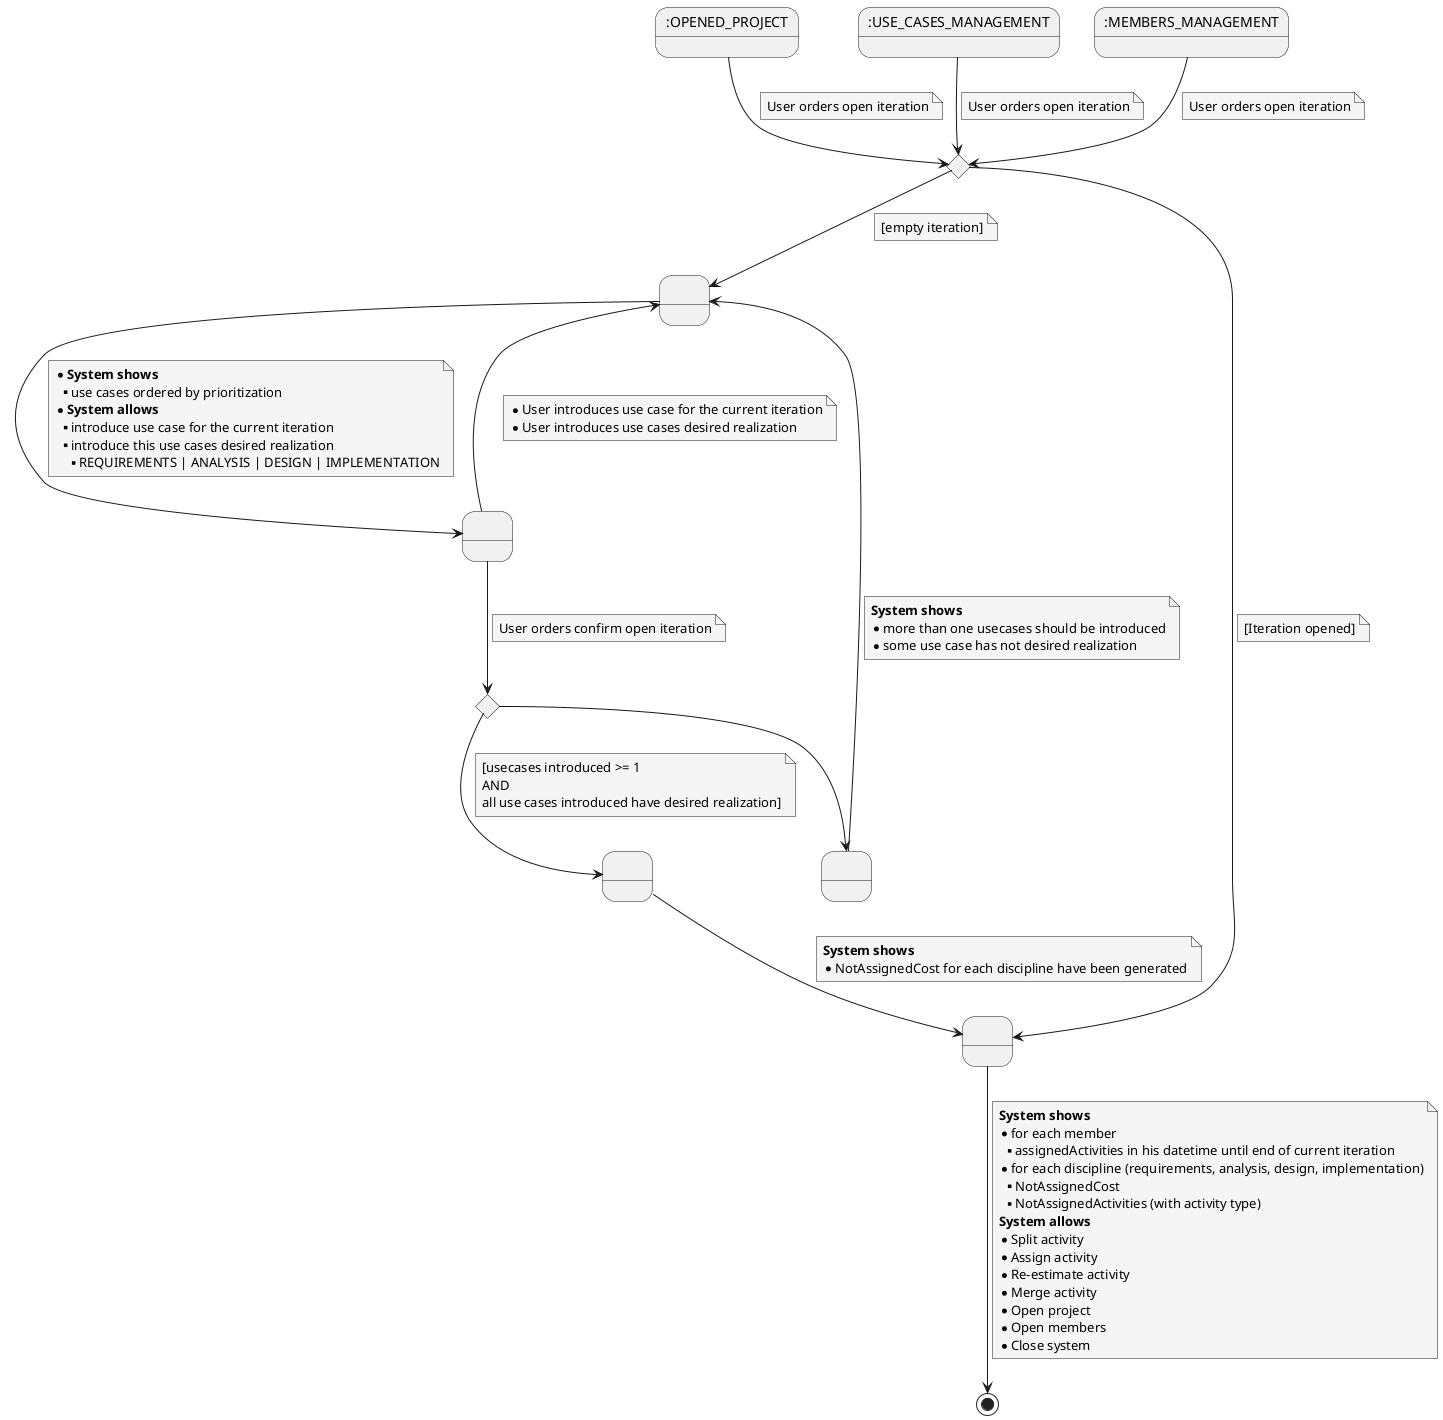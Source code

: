 @startuml

skinparam {
    NoteBackgroundColor #whiteSmoke
}

    state 0 as ":OPENED_PROJECT"
    state 1  <<choice>>
    state 2 as ":USE_CASES_MANAGEMENT"
    state 3 as ":MEMBERS_MANAGEMENT"
    state 4 as " "
    state 5 as " "
    state 6 as " "
    state 7 <<choice>>
    state 9 as " "
    state 10 as " "

    0 --> 1
    note on link
        User orders open iteration
    end note
    2 --> 1
    note on link
        User orders open iteration
    end note
    3 --> 1
    note on link
        User orders open iteration
    end note
    1 --> 4
    note on link
        [empty iteration]
    end note
    4 --> 6
    note on link
        * <b>System shows</b>
        ** use cases ordered by prioritization
        * <b>System allows</b>
        ** introduce use case for the current iteration
        ** introduce this use cases desired realization
        *** REQUIREMENTS | ANALYSIS | DESIGN | IMPLEMENTATION
    end note
    6 --> 4
    note on link
        * User introduces use case for the current iteration
        * User introduces use cases desired realization
    end note
    6 --> 7
    note on link
        User orders confirm open iteration
    end note
    7 --> 9
    note on link
    [usecases introduced >= 1
    AND
    all use cases introduced have desired realization]
    end note
    9--> 5
    note on link
        <b>System shows</b>
        * NotAssignedCost for each discipline have been generated
    end note
    7 --> 10
    10 --> 4
    note on link
        <b>System shows</b>
        * more than one usecases should be introduced
        * some use case has not desired realization
    end note
    1 --> 5
    note on link
        [Iteration opened]
    end note
    5 --> [*]
    note on link
     <b>System shows</b>
     * for each member
     **assignedActivities in his datetime until end of current iteration
     * for each discipline (requirements, analysis, design, implementation)
     ** NotAssignedCost
     ** NotAssignedActivities (with activity type)
     <b>System allows</b>
     * Split activity
     * Assign activity
     * Re-estimate activity
     * Merge activity
     * Open project
     * Open members
     * Close system
    end note
@enduml
